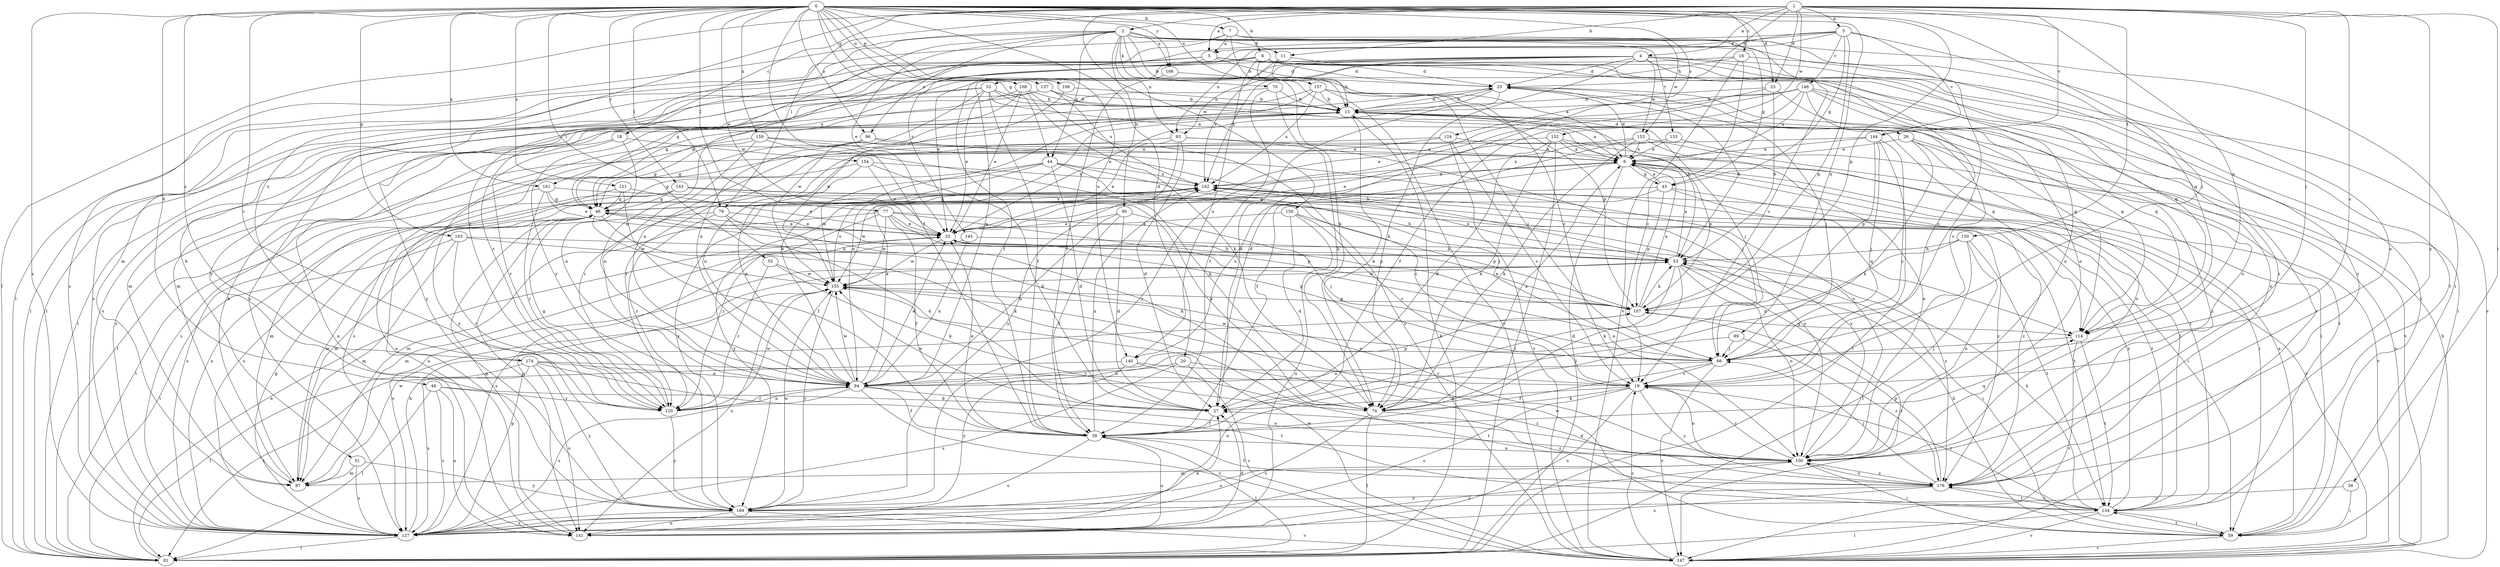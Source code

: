 strict digraph  {
0;
1;
2;
3;
4;
5;
6;
7;
8;
11;
13;
16;
18;
19;
20;
23;
25;
26;
27;
33;
39;
44;
45;
46;
48;
51;
52;
53;
55;
56;
59;
66;
70;
74;
77;
79;
81;
87;
89;
90;
93;
94;
96;
100;
103;
106;
107;
108;
114;
120;
121;
124;
127;
130;
133;
134;
137;
140;
141;
143;
144;
145;
146;
147;
150;
152;
153;
154;
155;
157;
159;
161;
162;
166;
169;
174;
176;
0 -> 7  [label=b];
0 -> 8  [label=b];
0 -> 16  [label=c];
0 -> 20  [label=d];
0 -> 23  [label=d];
0 -> 33  [label=e];
0 -> 39  [label=f];
0 -> 44  [label=g];
0 -> 48  [label=h];
0 -> 55  [label=i];
0 -> 66  [label=j];
0 -> 77  [label=l];
0 -> 79  [label=l];
0 -> 89  [label=n];
0 -> 96  [label=o];
0 -> 103  [label=p];
0 -> 106  [label=p];
0 -> 107  [label=p];
0 -> 108  [label=q];
0 -> 114  [label=q];
0 -> 120  [label=r];
0 -> 121  [label=s];
0 -> 124  [label=s];
0 -> 127  [label=s];
0 -> 137  [label=u];
0 -> 140  [label=u];
0 -> 143  [label=v];
0 -> 157  [label=x];
0 -> 159  [label=x];
0 -> 161  [label=x];
0 -> 166  [label=y];
0 -> 174  [label=z];
1 -> 2  [label=a];
1 -> 3  [label=a];
1 -> 4  [label=a];
1 -> 5  [label=a];
1 -> 11  [label=b];
1 -> 18  [label=c];
1 -> 19  [label=c];
1 -> 23  [label=d];
1 -> 25  [label=d];
1 -> 56  [label=i];
1 -> 66  [label=j];
1 -> 79  [label=l];
1 -> 81  [label=l];
1 -> 130  [label=t];
1 -> 144  [label=v];
1 -> 150  [label=w];
1 -> 152  [label=w];
1 -> 174  [label=z];
1 -> 176  [label=z];
2 -> 11  [label=b];
2 -> 13  [label=b];
2 -> 33  [label=e];
2 -> 44  [label=g];
2 -> 45  [label=g];
2 -> 59  [label=i];
2 -> 66  [label=j];
2 -> 70  [label=k];
2 -> 74  [label=k];
2 -> 87  [label=m];
2 -> 90  [label=n];
2 -> 93  [label=n];
2 -> 96  [label=o];
2 -> 127  [label=s];
2 -> 133  [label=t];
2 -> 166  [label=y];
2 -> 169  [label=y];
3 -> 5  [label=a];
3 -> 45  [label=g];
3 -> 93  [label=n];
3 -> 100  [label=o];
3 -> 107  [label=p];
3 -> 120  [label=r];
3 -> 144  [label=v];
3 -> 145  [label=v];
3 -> 146  [label=v];
4 -> 19  [label=c];
4 -> 25  [label=d];
4 -> 74  [label=k];
4 -> 93  [label=n];
4 -> 94  [label=n];
4 -> 127  [label=s];
4 -> 134  [label=t];
4 -> 147  [label=v];
4 -> 153  [label=w];
4 -> 161  [label=x];
4 -> 162  [label=x];
4 -> 176  [label=z];
5 -> 25  [label=d];
5 -> 51  [label=h];
5 -> 81  [label=l];
5 -> 94  [label=n];
5 -> 100  [label=o];
5 -> 127  [label=s];
5 -> 147  [label=v];
5 -> 176  [label=z];
6 -> 25  [label=d];
6 -> 45  [label=g];
6 -> 59  [label=i];
6 -> 81  [label=l];
6 -> 134  [label=t];
6 -> 140  [label=u];
6 -> 147  [label=v];
6 -> 162  [label=x];
7 -> 5  [label=a];
7 -> 13  [label=b];
7 -> 19  [label=c];
7 -> 81  [label=l];
7 -> 114  [label=q];
7 -> 153  [label=w];
7 -> 169  [label=y];
8 -> 19  [label=c];
8 -> 25  [label=d];
8 -> 39  [label=f];
8 -> 46  [label=g];
8 -> 81  [label=l];
8 -> 100  [label=o];
8 -> 114  [label=q];
8 -> 140  [label=u];
11 -> 13  [label=b];
11 -> 25  [label=d];
11 -> 162  [label=x];
13 -> 6  [label=a];
13 -> 25  [label=d];
13 -> 26  [label=d];
13 -> 66  [label=j];
13 -> 74  [label=k];
13 -> 94  [label=n];
13 -> 127  [label=s];
13 -> 147  [label=v];
16 -> 19  [label=c];
16 -> 33  [label=e];
16 -> 52  [label=h];
16 -> 59  [label=i];
16 -> 147  [label=v];
18 -> 94  [label=n];
18 -> 120  [label=r];
18 -> 141  [label=u];
18 -> 154  [label=w];
19 -> 27  [label=d];
19 -> 74  [label=k];
19 -> 100  [label=o];
19 -> 127  [label=s];
19 -> 134  [label=t];
19 -> 141  [label=u];
19 -> 176  [label=z];
20 -> 94  [label=n];
20 -> 127  [label=s];
20 -> 147  [label=v];
20 -> 176  [label=z];
23 -> 13  [label=b];
23 -> 27  [label=d];
23 -> 53  [label=h];
23 -> 114  [label=q];
25 -> 13  [label=b];
25 -> 27  [label=d];
25 -> 33  [label=e];
25 -> 46  [label=g];
25 -> 53  [label=h];
25 -> 66  [label=j];
25 -> 100  [label=o];
25 -> 114  [label=q];
26 -> 6  [label=a];
26 -> 74  [label=k];
26 -> 100  [label=o];
26 -> 134  [label=t];
26 -> 176  [label=z];
27 -> 39  [label=f];
27 -> 155  [label=w];
33 -> 53  [label=h];
33 -> 87  [label=m];
33 -> 155  [label=w];
33 -> 176  [label=z];
39 -> 33  [label=e];
39 -> 81  [label=l];
39 -> 100  [label=o];
39 -> 114  [label=q];
39 -> 127  [label=s];
39 -> 141  [label=u];
39 -> 162  [label=x];
44 -> 19  [label=c];
44 -> 27  [label=d];
44 -> 46  [label=g];
44 -> 66  [label=j];
44 -> 155  [label=w];
44 -> 162  [label=x];
44 -> 169  [label=y];
45 -> 6  [label=a];
45 -> 46  [label=g];
45 -> 107  [label=p];
45 -> 114  [label=q];
45 -> 134  [label=t];
45 -> 155  [label=w];
46 -> 33  [label=e];
46 -> 74  [label=k];
46 -> 87  [label=m];
46 -> 107  [label=p];
46 -> 141  [label=u];
46 -> 155  [label=w];
46 -> 162  [label=x];
48 -> 27  [label=d];
48 -> 81  [label=l];
48 -> 120  [label=r];
48 -> 127  [label=s];
48 -> 141  [label=u];
51 -> 87  [label=m];
51 -> 127  [label=s];
51 -> 169  [label=y];
52 -> 6  [label=a];
52 -> 13  [label=b];
52 -> 33  [label=e];
52 -> 39  [label=f];
52 -> 81  [label=l];
52 -> 94  [label=n];
52 -> 114  [label=q];
52 -> 169  [label=y];
53 -> 6  [label=a];
53 -> 27  [label=d];
53 -> 59  [label=i];
53 -> 74  [label=k];
53 -> 100  [label=o];
53 -> 127  [label=s];
53 -> 147  [label=v];
53 -> 155  [label=w];
53 -> 162  [label=x];
55 -> 74  [label=k];
55 -> 120  [label=r];
55 -> 155  [label=w];
56 -> 59  [label=i];
56 -> 169  [label=y];
59 -> 6  [label=a];
59 -> 53  [label=h];
59 -> 134  [label=t];
59 -> 147  [label=v];
59 -> 155  [label=w];
66 -> 19  [label=c];
66 -> 39  [label=f];
66 -> 46  [label=g];
66 -> 94  [label=n];
66 -> 147  [label=v];
66 -> 155  [label=w];
70 -> 13  [label=b];
70 -> 39  [label=f];
70 -> 74  [label=k];
70 -> 87  [label=m];
74 -> 6  [label=a];
74 -> 81  [label=l];
74 -> 127  [label=s];
74 -> 176  [label=z];
77 -> 33  [label=e];
77 -> 39  [label=f];
77 -> 87  [label=m];
77 -> 100  [label=o];
77 -> 107  [label=p];
77 -> 120  [label=r];
77 -> 134  [label=t];
77 -> 155  [label=w];
79 -> 27  [label=d];
79 -> 33  [label=e];
79 -> 74  [label=k];
79 -> 87  [label=m];
79 -> 120  [label=r];
81 -> 13  [label=b];
81 -> 33  [label=e];
87 -> 13  [label=b];
87 -> 155  [label=w];
89 -> 66  [label=j];
89 -> 141  [label=u];
89 -> 176  [label=z];
90 -> 27  [label=d];
90 -> 33  [label=e];
90 -> 39  [label=f];
90 -> 66  [label=j];
90 -> 94  [label=n];
93 -> 6  [label=a];
93 -> 27  [label=d];
93 -> 33  [label=e];
93 -> 66  [label=j];
93 -> 127  [label=s];
93 -> 169  [label=y];
94 -> 6  [label=a];
94 -> 13  [label=b];
94 -> 33  [label=e];
94 -> 39  [label=f];
94 -> 100  [label=o];
94 -> 107  [label=p];
94 -> 120  [label=r];
94 -> 127  [label=s];
94 -> 147  [label=v];
94 -> 155  [label=w];
96 -> 6  [label=a];
96 -> 46  [label=g];
96 -> 100  [label=o];
96 -> 127  [label=s];
100 -> 19  [label=c];
100 -> 27  [label=d];
100 -> 59  [label=i];
100 -> 87  [label=m];
100 -> 127  [label=s];
100 -> 162  [label=x];
100 -> 176  [label=z];
103 -> 53  [label=h];
103 -> 81  [label=l];
103 -> 87  [label=m];
103 -> 100  [label=o];
103 -> 120  [label=r];
106 -> 13  [label=b];
106 -> 155  [label=w];
107 -> 6  [label=a];
107 -> 33  [label=e];
107 -> 53  [label=h];
107 -> 114  [label=q];
108 -> 13  [label=b];
108 -> 33  [label=e];
108 -> 74  [label=k];
108 -> 120  [label=r];
108 -> 147  [label=v];
108 -> 155  [label=w];
114 -> 66  [label=j];
114 -> 134  [label=t];
114 -> 147  [label=v];
120 -> 46  [label=g];
120 -> 94  [label=n];
120 -> 155  [label=w];
120 -> 169  [label=y];
121 -> 33  [label=e];
121 -> 39  [label=f];
121 -> 46  [label=g];
121 -> 141  [label=u];
124 -> 6  [label=a];
124 -> 19  [label=c];
124 -> 81  [label=l];
124 -> 94  [label=n];
124 -> 147  [label=v];
127 -> 27  [label=d];
127 -> 46  [label=g];
127 -> 53  [label=h];
127 -> 81  [label=l];
127 -> 107  [label=p];
127 -> 162  [label=x];
130 -> 53  [label=h];
130 -> 81  [label=l];
130 -> 94  [label=n];
130 -> 100  [label=o];
130 -> 134  [label=t];
133 -> 6  [label=a];
133 -> 147  [label=v];
133 -> 162  [label=x];
134 -> 53  [label=h];
134 -> 59  [label=i];
134 -> 81  [label=l];
134 -> 147  [label=v];
134 -> 162  [label=x];
134 -> 176  [label=z];
137 -> 13  [label=b];
137 -> 53  [label=h];
137 -> 87  [label=m];
137 -> 127  [label=s];
137 -> 162  [label=x];
140 -> 19  [label=c];
140 -> 81  [label=l];
140 -> 134  [label=t];
140 -> 169  [label=y];
141 -> 27  [label=d];
141 -> 46  [label=g];
143 -> 46  [label=g];
143 -> 53  [label=h];
143 -> 74  [label=k];
143 -> 87  [label=m];
143 -> 127  [label=s];
143 -> 176  [label=z];
144 -> 6  [label=a];
144 -> 19  [label=c];
144 -> 66  [label=j];
144 -> 81  [label=l];
144 -> 107  [label=p];
144 -> 120  [label=r];
145 -> 53  [label=h];
145 -> 94  [label=n];
145 -> 127  [label=s];
146 -> 6  [label=a];
146 -> 13  [label=b];
146 -> 19  [label=c];
146 -> 33  [label=e];
146 -> 39  [label=f];
146 -> 59  [label=i];
146 -> 114  [label=q];
146 -> 169  [label=y];
146 -> 176  [label=z];
147 -> 13  [label=b];
147 -> 19  [label=c];
147 -> 155  [label=w];
150 -> 19  [label=c];
150 -> 27  [label=d];
150 -> 33  [label=e];
150 -> 107  [label=p];
150 -> 141  [label=u];
152 -> 6  [label=a];
152 -> 27  [label=d];
152 -> 74  [label=k];
152 -> 81  [label=l];
152 -> 107  [label=p];
152 -> 120  [label=r];
152 -> 134  [label=t];
153 -> 6  [label=a];
153 -> 33  [label=e];
153 -> 39  [label=f];
153 -> 59  [label=i];
153 -> 74  [label=k];
153 -> 100  [label=o];
154 -> 27  [label=d];
154 -> 33  [label=e];
154 -> 94  [label=n];
154 -> 141  [label=u];
154 -> 162  [label=x];
155 -> 107  [label=p];
155 -> 141  [label=u];
155 -> 162  [label=x];
155 -> 169  [label=y];
157 -> 13  [label=b];
157 -> 46  [label=g];
157 -> 66  [label=j];
157 -> 94  [label=n];
157 -> 107  [label=p];
157 -> 147  [label=v];
157 -> 162  [label=x];
159 -> 6  [label=a];
159 -> 46  [label=g];
159 -> 53  [label=h];
159 -> 74  [label=k];
159 -> 94  [label=n];
159 -> 169  [label=y];
161 -> 33  [label=e];
161 -> 46  [label=g];
161 -> 81  [label=l];
161 -> 100  [label=o];
161 -> 120  [label=r];
162 -> 46  [label=g];
162 -> 59  [label=i];
162 -> 127  [label=s];
162 -> 147  [label=v];
162 -> 169  [label=y];
162 -> 176  [label=z];
166 -> 6  [label=a];
166 -> 39  [label=f];
169 -> 100  [label=o];
169 -> 127  [label=s];
169 -> 141  [label=u];
169 -> 147  [label=v];
169 -> 155  [label=w];
174 -> 19  [label=c];
174 -> 81  [label=l];
174 -> 94  [label=n];
174 -> 127  [label=s];
174 -> 134  [label=t];
174 -> 141  [label=u];
174 -> 169  [label=y];
176 -> 39  [label=f];
176 -> 66  [label=j];
176 -> 100  [label=o];
176 -> 107  [label=p];
176 -> 127  [label=s];
176 -> 134  [label=t];
176 -> 169  [label=y];
}
